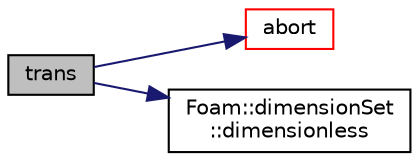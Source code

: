 digraph "trans"
{
  bgcolor="transparent";
  edge [fontname="Helvetica",fontsize="10",labelfontname="Helvetica",labelfontsize="10"];
  node [fontname="Helvetica",fontsize="10",shape=record];
  rankdir="LR";
  Node54616 [label="trans",height=0.2,width=0.4,color="black", fillcolor="grey75", style="filled", fontcolor="black"];
  Node54616 -> Node54617 [color="midnightblue",fontsize="10",style="solid",fontname="Helvetica"];
  Node54617 [label="abort",height=0.2,width=0.4,color="red",URL="$a21851.html#a447107a607d03e417307c203fa5fb44b"];
  Node54616 -> Node54662 [color="midnightblue",fontsize="10",style="solid",fontname="Helvetica"];
  Node54662 [label="Foam::dimensionSet\l::dimensionless",height=0.2,width=0.4,color="black",URL="$a27477.html#abfca824f6f787b2201b4de0a47bf46ef",tooltip="Return true if it is dimensionless. "];
}
